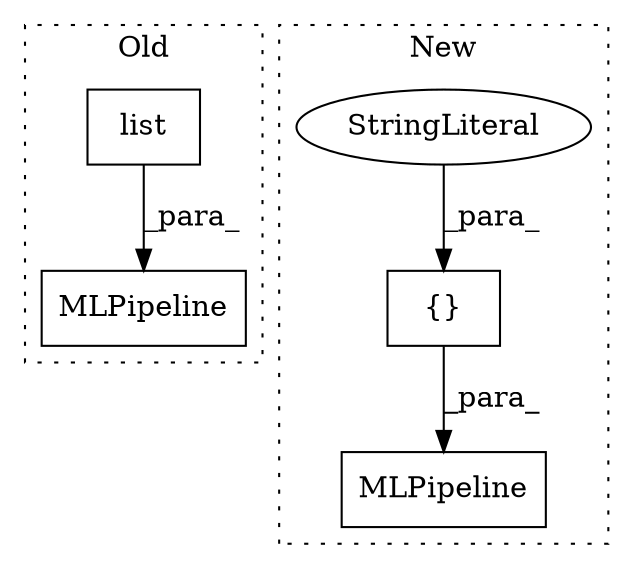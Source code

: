 digraph G {
subgraph cluster0 {
1 [label="MLPipeline" a="32" s="2784,2801" l="11,1" shape="box"];
4 [label="list" a="32" s="2795" l="6" shape="box"];
label = "Old";
style="dotted";
}
subgraph cluster1 {
2 [label="MLPipeline" a="32" s="3159,3197" l="11,1" shape="box"];
3 [label="{}" a="4" s="3182,3196" l="1,1" shape="box"];
5 [label="StringLiteral" a="45" s="3183" l="13" shape="ellipse"];
label = "New";
style="dotted";
}
3 -> 2 [label="_para_"];
4 -> 1 [label="_para_"];
5 -> 3 [label="_para_"];
}